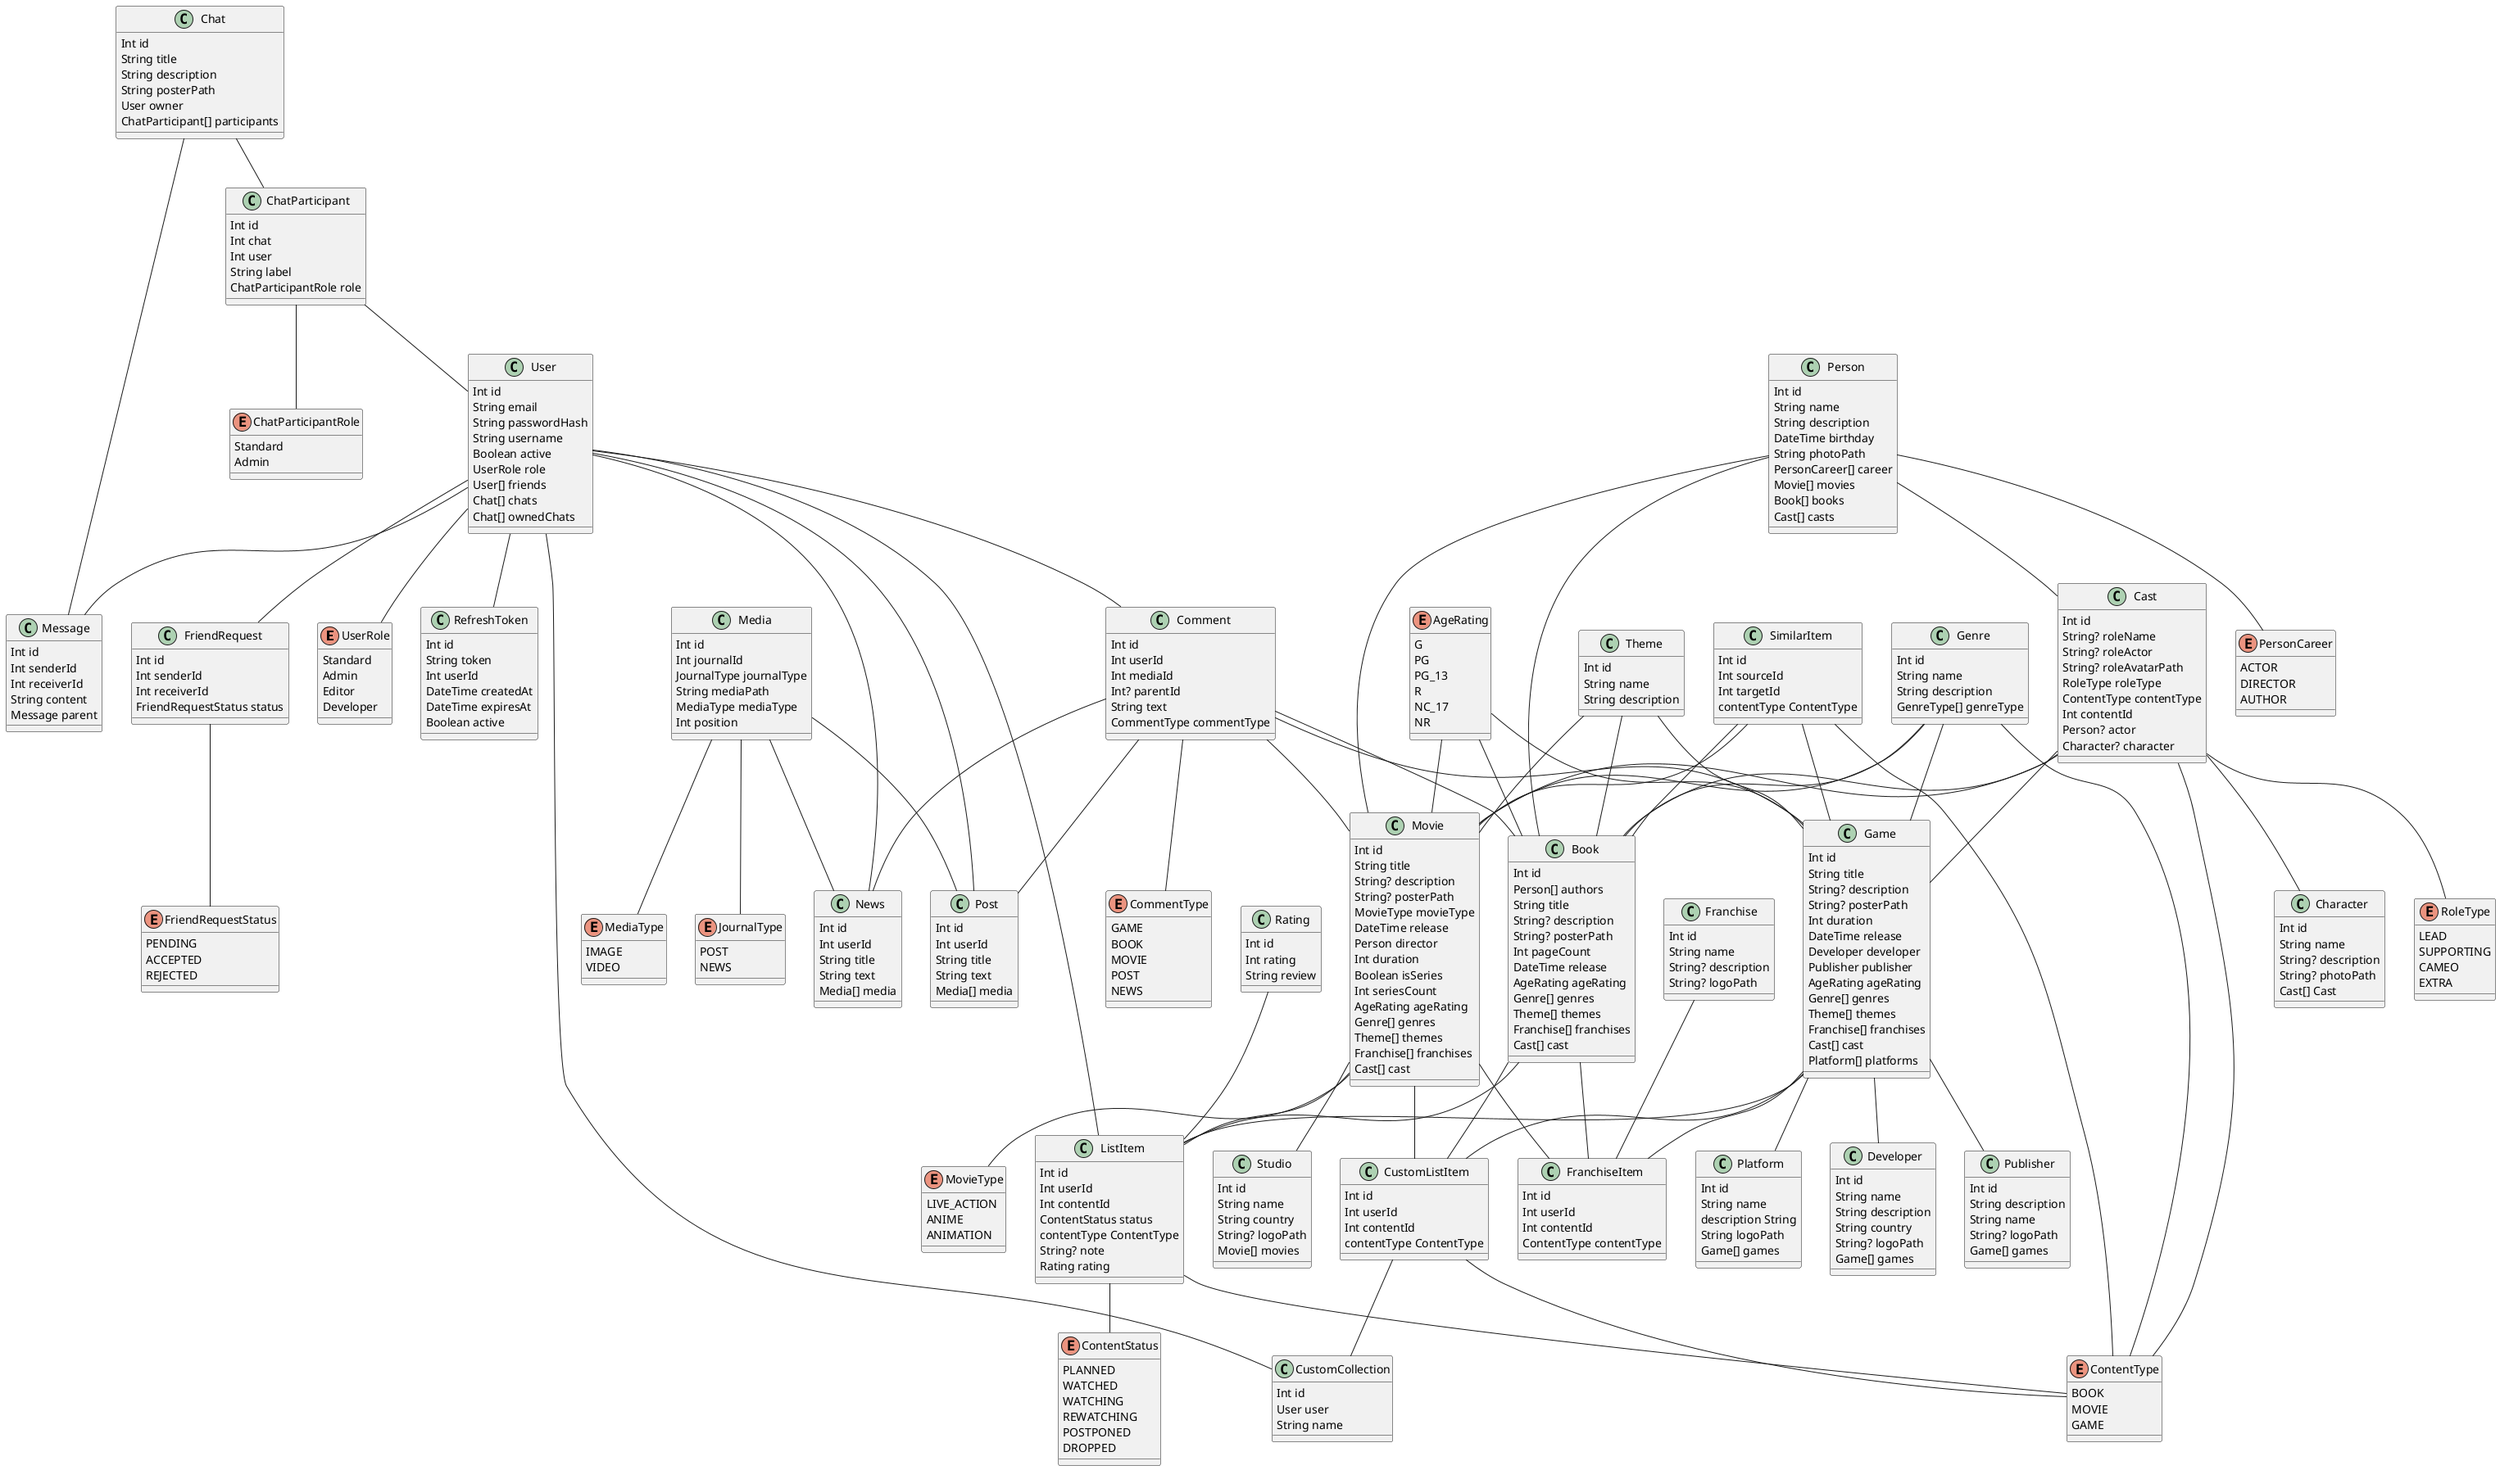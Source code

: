 @startuml

enum UserRole {
  Standard
  Admin
  Editor
  Developer
}

enum FriendRequestStatus {
  PENDING
  ACCEPTED
  REJECTED
}

enum CommentType {
  GAME
  BOOK
  MOVIE
  POST
  NEWS
}

enum ContentType {
  BOOK
  MOVIE
  GAME
}

enum MediaType {
  IMAGE
  VIDEO
}

enum ContentStatus {
  PLANNED
  WATCHED
  WATCHING
  REWATCHING
  POSTPONED
  DROPPED
}

enum MovieType {
  LIVE_ACTION
  ANIME
  ANIMATION
}

enum PersonCareer {
  ACTOR
  DIRECTOR
  AUTHOR
}

enum RoleType {
  LEAD
  SUPPORTING
  CAMEO
  EXTRA
}

enum ChatParticipantRole{
  Standard
  Admin
}

enum JournalType {
  POST
  NEWS
}

enum AgeRating {
  G
  PG
  PG_13
  R
  NC_17
  NR
}

class User {
  Int id
  String email
  String passwordHash
  String username
  Boolean active
  UserRole role
  User[] friends
  Chat[] chats
  Chat[] ownedChats
}

class RefreshToken {
  Int id
  String token
  Int userId
  DateTime createdAt
  DateTime expiresAt
  Boolean active
}

class FriendRequest {
  Int id
  Int senderId
  Int receiverId
  FriendRequestStatus status
}

class Message {
  Int id
  Int senderId
  Int receiverId
  String content
  Message parent
}

class Chat {
  Int id
  String title
  String description
  String posterPath
  User owner
  ChatParticipant[] participants
}

class ChatParticipant {
  Int id
  Int chat
  Int user
  String label
  ChatParticipantRole role
}

class Comment {
  Int id
  Int userId
  Int mediaId
  Int? parentId
  String text
  CommentType commentType
}

class Rating {
  Int id
  Int rating
  String review
}

class Person{
 Int id
 String name
 String description
 DateTime birthday
 String photoPath
 PersonCareer[] career
 Movie[] movies
 Book[] books
 Cast[] casts
}

class Franchise {
  Int id
  String name
  String? description
  String? logoPath
}

class Genre {
  Int id
  String name
  String description
  GenreType[] genreType
}

class Theme {
  Int id
  String name
  String description
}

class Character {
  Int id
  String name
  String? description
  String? photoPath
  Cast[] Cast
}

class Cast {
  Int id
  String? roleName
  String? roleActor
  String? roleAvatarPath
  RoleType roleType
  ContentType contentType
  Int contentId
  Person? actor
  Character? character
}

class SimilarItem {
  Int id
  Int sourceId
  Int targetId
  contentType ContentType
}

class Book {
  Int id
  Person[] authors
  String title
  String? description
  String? posterPath
  Int pageCount
  DateTime release
  AgeRating ageRating
  Genre[] genres
  Theme[] themes
  Franchise[] franchises
  Cast[] cast
}

class Movie {
  Int id
  String title
  String? description
  String? posterPath
  MovieType movieType
  DateTime release
  Person director
  Int duration
  Boolean isSeries
  Int seriesCount
  AgeRating ageRating
  Genre[] genres
  Theme[] themes
  Franchise[] franchises
  Cast[] cast
}

class Studio {
  Int id
  String name
  String country
  String? logoPath
  Movie[] movies
}

class Game {
  Int id
  String title
  String? description
  String? posterPath
  Int duration
  DateTime release
  Developer developer
  Publisher publisher
  AgeRating ageRating
  Genre[] genres
  Theme[] themes
  Franchise[] franchises
  Cast[] cast
  Platform[] platforms
}

class Developer {
  Int id
  String name
  String description
  String country
  String? logoPath
  Game[] games
}

class Publisher {
  Int id
  String description
  String name
  String? logoPath
  Game[] games
}

class Platform {
  Int id
  String name
  description String
  String logoPath
  Game[] games
}

class ListItem {
  Int id
  Int userId
  Int contentId
  ContentStatus status
  contentType ContentType
  String? note
  Rating rating
}

class FranchiseItem {
  Int id
  Int userId
  Int contentId
  ContentType contentType
}

class CustomCollection {
  Int id
  User user
  String name
}

class CustomListItem {
  Int id
  Int userId
  Int contentId
  contentType ContentType
}

class Post {
  Int id
  Int userId
  String title
  String text
  Media[] media
}

class News {
  Int id
  Int userId
  String title
  String text
  Media[] media
}

class Media {
  Int id
  Int journalId
  JournalType journalType
  String mediaPath
  MediaType mediaType
  Int position
}


User -- RefreshToken
User -- Message
User -- FriendRequest
User -- ListItem
User -- CustomCollection
User -- Comment
User -- Post
User -- News
User -- UserRole

Chat -- ChatParticipant
Chat -- Message

ChatParticipant -- User
ChatParticipant -- ChatParticipantRole

FriendRequest -- FriendRequestStatus

Comment -- News
Comment -- Post
Comment -- Book
Comment -- Movie
Comment -- Game
Comment -- CommentType

Person -- Movie
Person -- Cast
Person -- Book
Person -- PersonCareer

AgeRating -- Book
AgeRating -- Movie
AgeRating -- Game


Book -- ListItem
Book -- CustomListItem
Book -- FranchiseItem

Movie -- ListItem
Movie -- CustomListItem
Movie -- FranchiseItem
Movie -- Studio
Movie -- MovieType

Game -- Platform
Game -- ListItem
Game -- CustomListItem
Game -- FranchiseItem
Game -- Developer
Game -- Publisher

Genre -- Game
Genre -- Movie
Genre -- Book
Genre -- ContentType

Theme -- Game
Theme -- Movie
Theme -- Book

Rating -- ListItem

Franchise -- FranchiseItem

CustomListItem -- ContentType
CustomListItem -- CustomCollection

ListItem -- ContentType
ListItem -- ContentStatus

SimilarItem -- Book
SimilarItem -- Movie
SimilarItem -- Game
SimilarItem -- ContentType

Media -- News
Media -- Post
Media -- MediaType
Media -- JournalType

Cast -- Game
Cast -- Movie
Cast -- Book
Cast -- Character
Cast -- ContentType
Cast -- RoleType
@enduml
